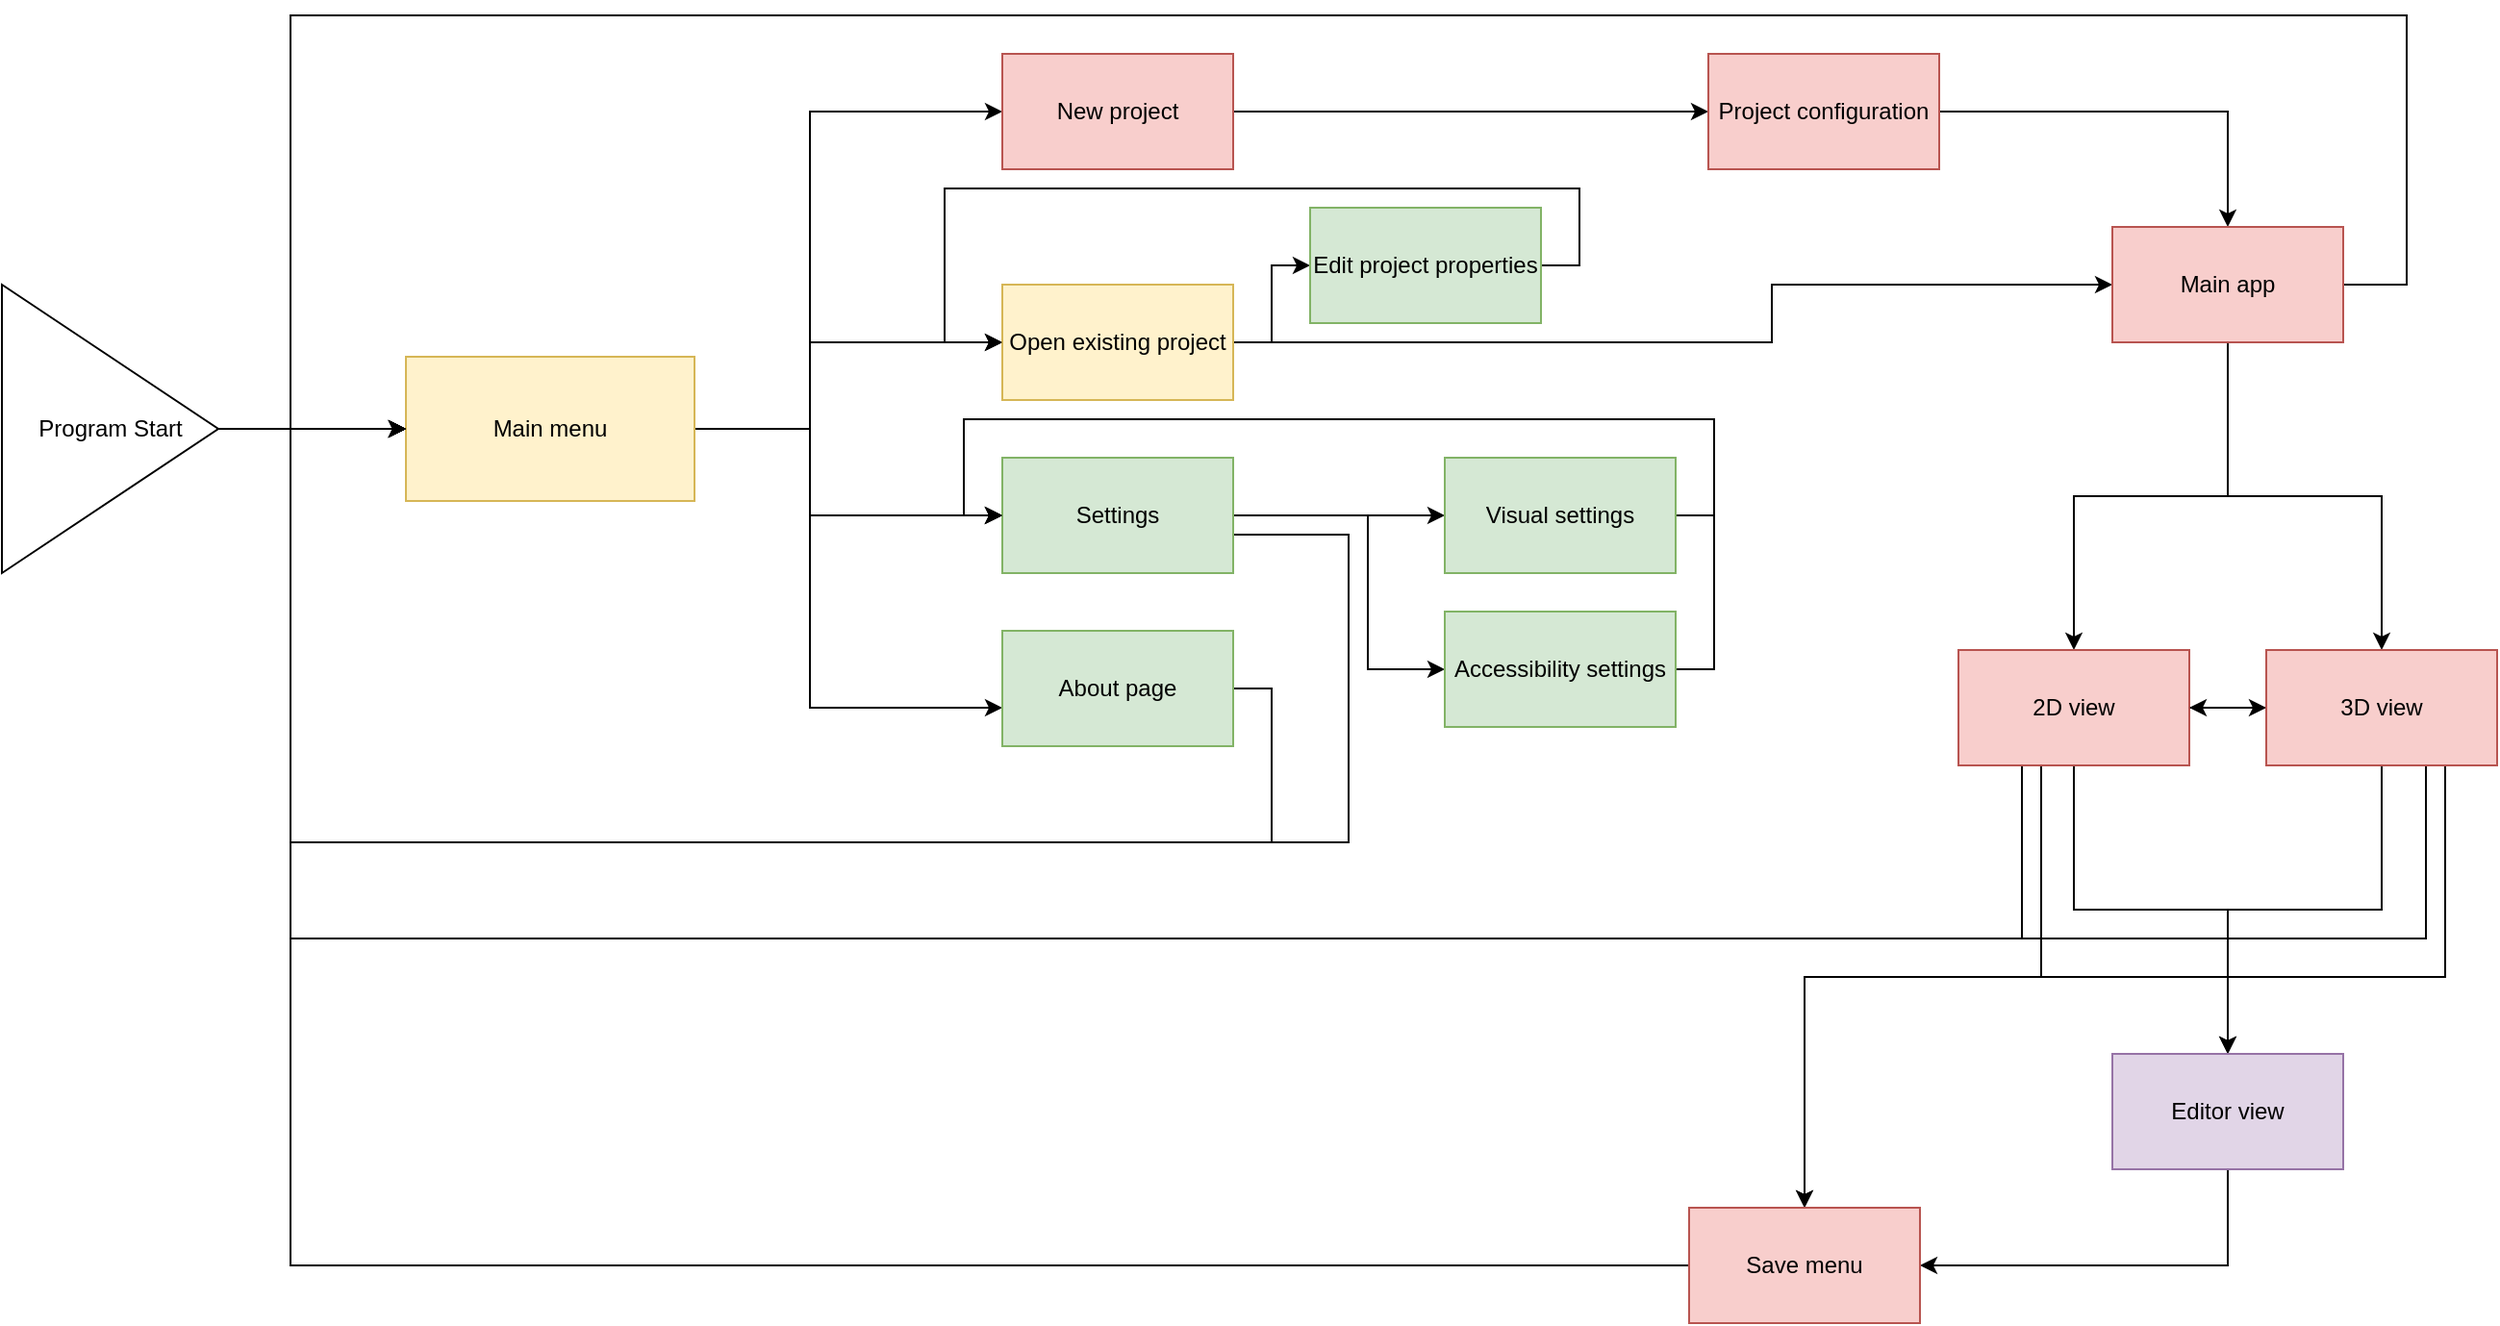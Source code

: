 <mxfile version="16.4.11" type="device" pages="8"><diagram id="y1HjKRMBmJmmDOGpvorN" name="Screen manager"><mxGraphModel dx="1865" dy="689" grid="1" gridSize="10" guides="1" tooltips="1" connect="1" arrows="1" fold="1" page="1" pageScale="1" pageWidth="827" pageHeight="1169" math="1" shadow="0"><root><mxCell id="0"/><mxCell id="1" parent="0"/><mxCell id="hxnYhVy_Qa4p-ToIlLYA-4" value="" style="edgeStyle=orthogonalEdgeStyle;rounded=0;orthogonalLoop=1;jettySize=auto;html=1;" parent="1" source="hxnYhVy_Qa4p-ToIlLYA-1" target="hxnYhVy_Qa4p-ToIlLYA-3" edge="1"><mxGeometry relative="1" as="geometry"/></mxCell><mxCell id="hxnYhVy_Qa4p-ToIlLYA-1" value="Program Start" style="triangle;whiteSpace=wrap;html=1;" parent="1" vertex="1"><mxGeometry x="-50" y="460" width="112.5" height="150" as="geometry"/></mxCell><mxCell id="hxnYhVy_Qa4p-ToIlLYA-6" value="" style="edgeStyle=orthogonalEdgeStyle;rounded=0;orthogonalLoop=1;jettySize=auto;html=1;" parent="1" source="hxnYhVy_Qa4p-ToIlLYA-3" target="hxnYhVy_Qa4p-ToIlLYA-5" edge="1"><mxGeometry relative="1" as="geometry"><Array as="points"><mxPoint x="370" y="535"/><mxPoint x="370" y="370"/></Array></mxGeometry></mxCell><mxCell id="hxnYhVy_Qa4p-ToIlLYA-8" value="" style="edgeStyle=orthogonalEdgeStyle;rounded=0;orthogonalLoop=1;jettySize=auto;html=1;" parent="1" source="hxnYhVy_Qa4p-ToIlLYA-3" target="hxnYhVy_Qa4p-ToIlLYA-7" edge="1"><mxGeometry relative="1" as="geometry"><Array as="points"><mxPoint x="370" y="535"/><mxPoint x="370" y="490"/></Array></mxGeometry></mxCell><mxCell id="hxnYhVy_Qa4p-ToIlLYA-14" value="" style="edgeStyle=orthogonalEdgeStyle;rounded=0;orthogonalLoop=1;jettySize=auto;html=1;" parent="1" source="hxnYhVy_Qa4p-ToIlLYA-3" target="hxnYhVy_Qa4p-ToIlLYA-13" edge="1"><mxGeometry relative="1" as="geometry"><Array as="points"><mxPoint x="370" y="535"/><mxPoint x="370" y="580"/></Array></mxGeometry></mxCell><mxCell id="7dcjgHLejTsCXaZJ43g9-2" value="" style="edgeStyle=orthogonalEdgeStyle;rounded=0;comic=0;sketch=0;orthogonalLoop=1;jettySize=auto;html=1;fontSize=44;strokeColor=default;elbow=vertical;" parent="1" source="hxnYhVy_Qa4p-ToIlLYA-3" target="7dcjgHLejTsCXaZJ43g9-1" edge="1"><mxGeometry relative="1" as="geometry"><Array as="points"><mxPoint x="370" y="535"/><mxPoint x="370" y="680"/></Array></mxGeometry></mxCell><mxCell id="hxnYhVy_Qa4p-ToIlLYA-3" value="Main menu" style="whiteSpace=wrap;html=1;fillColor=#fff2cc;strokeColor=#d6b656;" parent="1" vertex="1"><mxGeometry x="160" y="497.5" width="150" height="75" as="geometry"/></mxCell><mxCell id="hxnYhVy_Qa4p-ToIlLYA-18" value="" style="edgeStyle=orthogonalEdgeStyle;rounded=0;orthogonalLoop=1;jettySize=auto;html=1;" parent="1" source="hxnYhVy_Qa4p-ToIlLYA-5" target="hxnYhVy_Qa4p-ToIlLYA-17" edge="1"><mxGeometry relative="1" as="geometry"/></mxCell><mxCell id="hxnYhVy_Qa4p-ToIlLYA-5" value="New project" style="whiteSpace=wrap;html=1;fillColor=#f8cecc;strokeColor=#b85450;" parent="1" vertex="1"><mxGeometry x="470" y="340" width="120" height="60" as="geometry"/></mxCell><mxCell id="hxnYhVy_Qa4p-ToIlLYA-20" value="" style="edgeStyle=orthogonalEdgeStyle;rounded=0;orthogonalLoop=1;jettySize=auto;html=1;entryX=0;entryY=0.5;entryDx=0;entryDy=0;" parent="1" source="hxnYhVy_Qa4p-ToIlLYA-7" target="hxnYhVy_Qa4p-ToIlLYA-22" edge="1"><mxGeometry relative="1" as="geometry"><mxPoint x="837" y="490" as="targetPoint"/><Array as="points"><mxPoint x="870" y="490"/><mxPoint x="870" y="460"/></Array></mxGeometry></mxCell><mxCell id="tnDXb7XTvBPzrArsAJVs-2" value="" style="edgeStyle=orthogonalEdgeStyle;rounded=0;orthogonalLoop=1;jettySize=auto;html=1;fontSize=35;" parent="1" source="hxnYhVy_Qa4p-ToIlLYA-7" target="tnDXb7XTvBPzrArsAJVs-1" edge="1"><mxGeometry relative="1" as="geometry"/></mxCell><mxCell id="hxnYhVy_Qa4p-ToIlLYA-7" value="Open existing project" style="whiteSpace=wrap;html=1;fillColor=#fff2cc;strokeColor=#d6b656;" parent="1" vertex="1"><mxGeometry x="470" y="460" width="120" height="60" as="geometry"/></mxCell><mxCell id="hxnYhVy_Qa4p-ToIlLYA-15" style="edgeStyle=orthogonalEdgeStyle;rounded=0;orthogonalLoop=1;jettySize=auto;html=1;entryX=0;entryY=0.5;entryDx=0;entryDy=0;" parent="1" source="hxnYhVy_Qa4p-ToIlLYA-13" target="hxnYhVy_Qa4p-ToIlLYA-3" edge="1"><mxGeometry relative="1" as="geometry"><Array as="points"><mxPoint x="650" y="590"/><mxPoint x="650" y="750"/><mxPoint x="100" y="750"/><mxPoint x="100" y="535"/></Array></mxGeometry></mxCell><mxCell id="z9YUZSDEoYrI5wUQnAEl-3" value="" style="edgeStyle=orthogonalEdgeStyle;rounded=0;comic=0;sketch=0;orthogonalLoop=1;jettySize=auto;html=1;fontSize=44;strokeColor=default;elbow=vertical;" parent="1" source="hxnYhVy_Qa4p-ToIlLYA-13" target="z9YUZSDEoYrI5wUQnAEl-2" edge="1"><mxGeometry relative="1" as="geometry"/></mxCell><mxCell id="z9YUZSDEoYrI5wUQnAEl-5" value="" style="edgeStyle=orthogonalEdgeStyle;rounded=0;comic=0;sketch=0;orthogonalLoop=1;jettySize=auto;html=1;fontSize=44;strokeColor=default;elbow=vertical;" parent="1" source="hxnYhVy_Qa4p-ToIlLYA-13" target="z9YUZSDEoYrI5wUQnAEl-4" edge="1"><mxGeometry relative="1" as="geometry"><Array as="points"><mxPoint x="660" y="580"/><mxPoint x="660" y="660"/></Array></mxGeometry></mxCell><mxCell id="hxnYhVy_Qa4p-ToIlLYA-13" value="Settings" style="whiteSpace=wrap;html=1;fillColor=#d5e8d4;strokeColor=#82b366;" parent="1" vertex="1"><mxGeometry x="470" y="550" width="120" height="60" as="geometry"/></mxCell><mxCell id="hxnYhVy_Qa4p-ToIlLYA-23" value="" style="edgeStyle=orthogonalEdgeStyle;rounded=0;orthogonalLoop=1;jettySize=auto;html=1;fontSize=44;" parent="1" source="hxnYhVy_Qa4p-ToIlLYA-17" target="hxnYhVy_Qa4p-ToIlLYA-22" edge="1"><mxGeometry relative="1" as="geometry"/></mxCell><mxCell id="hxnYhVy_Qa4p-ToIlLYA-17" value="Project configuration" style="whiteSpace=wrap;html=1;fillColor=#f8cecc;strokeColor=#b85450;" parent="1" vertex="1"><mxGeometry x="837" y="340" width="120" height="60" as="geometry"/></mxCell><mxCell id="hxnYhVy_Qa4p-ToIlLYA-26" value="" style="edgeStyle=orthogonalEdgeStyle;rounded=0;orthogonalLoop=1;jettySize=auto;html=1;fontSize=44;" parent="1" source="hxnYhVy_Qa4p-ToIlLYA-22" target="hxnYhVy_Qa4p-ToIlLYA-25" edge="1"><mxGeometry relative="1" as="geometry"/></mxCell><mxCell id="hxnYhVy_Qa4p-ToIlLYA-28" value="" style="edgeStyle=orthogonalEdgeStyle;rounded=0;orthogonalLoop=1;jettySize=auto;html=1;fontSize=44;" parent="1" source="hxnYhVy_Qa4p-ToIlLYA-22" target="hxnYhVy_Qa4p-ToIlLYA-27" edge="1"><mxGeometry relative="1" as="geometry"/></mxCell><mxCell id="hxnYhVy_Qa4p-ToIlLYA-29" style="edgeStyle=orthogonalEdgeStyle;rounded=0;orthogonalLoop=1;jettySize=auto;html=1;exitX=1;exitY=0.5;exitDx=0;exitDy=0;entryX=0;entryY=0.5;entryDx=0;entryDy=0;fontSize=44;" parent="1" source="hxnYhVy_Qa4p-ToIlLYA-22" target="hxnYhVy_Qa4p-ToIlLYA-3" edge="1"><mxGeometry relative="1" as="geometry"><Array as="points"><mxPoint x="1200" y="460"/><mxPoint x="1200" y="320"/><mxPoint x="100" y="320"/><mxPoint x="100" y="535"/></Array></mxGeometry></mxCell><mxCell id="hxnYhVy_Qa4p-ToIlLYA-22" value="Main app" style="whiteSpace=wrap;html=1;fillColor=#f8cecc;strokeColor=#b85450;" parent="1" vertex="1"><mxGeometry x="1047" y="430" width="120" height="60" as="geometry"/></mxCell><mxCell id="hxnYhVy_Qa4p-ToIlLYA-31" style="edgeStyle=orthogonalEdgeStyle;rounded=0;orthogonalLoop=1;jettySize=auto;html=1;exitX=1;exitY=0.5;exitDx=0;exitDy=0;entryX=0;entryY=0.5;entryDx=0;entryDy=0;fontSize=44;" parent="1" source="hxnYhVy_Qa4p-ToIlLYA-25" target="hxnYhVy_Qa4p-ToIlLYA-27" edge="1"><mxGeometry relative="1" as="geometry"/></mxCell><mxCell id="hxnYhVy_Qa4p-ToIlLYA-34" style="edgeStyle=orthogonalEdgeStyle;rounded=0;orthogonalLoop=1;jettySize=auto;html=1;exitX=0.5;exitY=1;exitDx=0;exitDy=0;entryX=0.5;entryY=0;entryDx=0;entryDy=0;fontSize=44;" parent="1" source="hxnYhVy_Qa4p-ToIlLYA-25" target="hxnYhVy_Qa4p-ToIlLYA-32" edge="1"><mxGeometry relative="1" as="geometry"/></mxCell><mxCell id="hxnYhVy_Qa4p-ToIlLYA-35" style="edgeStyle=orthogonalEdgeStyle;rounded=0;orthogonalLoop=1;jettySize=auto;html=1;exitX=0.5;exitY=1;exitDx=0;exitDy=0;entryX=0;entryY=0.5;entryDx=0;entryDy=0;fontSize=44;" parent="1" source="hxnYhVy_Qa4p-ToIlLYA-25" target="hxnYhVy_Qa4p-ToIlLYA-3" edge="1"><mxGeometry relative="1" as="geometry"><Array as="points"><mxPoint x="1000" y="710"/><mxPoint x="1000" y="800"/><mxPoint x="100" y="800"/><mxPoint x="100" y="535"/></Array></mxGeometry></mxCell><mxCell id="hxnYhVy_Qa4p-ToIlLYA-39" style="edgeStyle=orthogonalEdgeStyle;rounded=0;orthogonalLoop=1;jettySize=auto;html=1;exitX=0.5;exitY=1;exitDx=0;exitDy=0;fontSize=44;" parent="1" source="hxnYhVy_Qa4p-ToIlLYA-25" edge="1"><mxGeometry relative="1" as="geometry"><mxPoint x="887" y="940" as="targetPoint"/><Array as="points"><mxPoint x="1010" y="710"/><mxPoint x="1010" y="820"/><mxPoint x="887" y="820"/></Array></mxGeometry></mxCell><mxCell id="hxnYhVy_Qa4p-ToIlLYA-25" value="2D view" style="whiteSpace=wrap;html=1;fillColor=#f8cecc;strokeColor=#b85450;" parent="1" vertex="1"><mxGeometry x="967" y="650" width="120" height="60" as="geometry"/></mxCell><mxCell id="hxnYhVy_Qa4p-ToIlLYA-30" style="edgeStyle=orthogonalEdgeStyle;rounded=0;orthogonalLoop=1;jettySize=auto;html=1;entryX=1;entryY=0.5;entryDx=0;entryDy=0;fontSize=44;" parent="1" source="hxnYhVy_Qa4p-ToIlLYA-27" target="hxnYhVy_Qa4p-ToIlLYA-25" edge="1"><mxGeometry relative="1" as="geometry"/></mxCell><mxCell id="hxnYhVy_Qa4p-ToIlLYA-33" value="" style="edgeStyle=orthogonalEdgeStyle;orthogonalLoop=1;jettySize=auto;html=1;fontSize=44;elbow=vertical;sketch=0;strokeColor=default;rounded=0;noJump=0;ignoreEdge=0;orthogonal=0;comic=0;" parent="1" source="hxnYhVy_Qa4p-ToIlLYA-27" target="hxnYhVy_Qa4p-ToIlLYA-32" edge="1"><mxGeometry relative="1" as="geometry"/></mxCell><mxCell id="hxnYhVy_Qa4p-ToIlLYA-36" style="edgeStyle=orthogonalEdgeStyle;rounded=0;orthogonalLoop=1;jettySize=auto;html=1;exitX=0.5;exitY=1;exitDx=0;exitDy=0;entryX=0;entryY=0.5;entryDx=0;entryDy=0;fontSize=44;" parent="1" source="hxnYhVy_Qa4p-ToIlLYA-27" target="hxnYhVy_Qa4p-ToIlLYA-3" edge="1"><mxGeometry relative="1" as="geometry"><Array as="points"><mxPoint x="1210" y="710"/><mxPoint x="1210" y="800"/><mxPoint x="100" y="800"/><mxPoint x="100" y="535"/></Array></mxGeometry></mxCell><mxCell id="hxnYhVy_Qa4p-ToIlLYA-38" value="" style="edgeStyle=orthogonalEdgeStyle;rounded=0;orthogonalLoop=1;jettySize=auto;html=1;fontSize=44;" parent="1" source="hxnYhVy_Qa4p-ToIlLYA-27" target="hxnYhVy_Qa4p-ToIlLYA-37" edge="1"><mxGeometry relative="1" as="geometry"><Array as="points"><mxPoint x="1220" y="820"/><mxPoint x="887" y="820"/></Array></mxGeometry></mxCell><mxCell id="hxnYhVy_Qa4p-ToIlLYA-27" value="3D view" style="whiteSpace=wrap;html=1;fillColor=#f8cecc;strokeColor=#b85450;" parent="1" vertex="1"><mxGeometry x="1127" y="650" width="120" height="60" as="geometry"/></mxCell><mxCell id="hxnYhVy_Qa4p-ToIlLYA-40" style="edgeStyle=orthogonalEdgeStyle;rounded=0;comic=0;sketch=0;orthogonalLoop=1;jettySize=auto;html=1;exitX=0.5;exitY=1;exitDx=0;exitDy=0;entryX=1;entryY=0.5;entryDx=0;entryDy=0;fontSize=44;strokeColor=default;elbow=vertical;" parent="1" source="hxnYhVy_Qa4p-ToIlLYA-32" target="hxnYhVy_Qa4p-ToIlLYA-37" edge="1"><mxGeometry relative="1" as="geometry"/></mxCell><mxCell id="hxnYhVy_Qa4p-ToIlLYA-32" value="Editor view" style="whiteSpace=wrap;html=1;fillColor=#e1d5e7;strokeColor=#9673a6;" parent="1" vertex="1"><mxGeometry x="1047" y="860" width="120" height="60" as="geometry"/></mxCell><mxCell id="hxnYhVy_Qa4p-ToIlLYA-41" style="edgeStyle=orthogonalEdgeStyle;rounded=0;comic=0;sketch=0;orthogonalLoop=1;jettySize=auto;html=1;exitX=0;exitY=0.5;exitDx=0;exitDy=0;entryX=0;entryY=0.5;entryDx=0;entryDy=0;fontSize=44;strokeColor=default;elbow=vertical;" parent="1" source="hxnYhVy_Qa4p-ToIlLYA-37" target="hxnYhVy_Qa4p-ToIlLYA-3" edge="1"><mxGeometry relative="1" as="geometry"><Array as="points"><mxPoint x="100" y="970"/><mxPoint x="100" y="535"/></Array></mxGeometry></mxCell><mxCell id="hxnYhVy_Qa4p-ToIlLYA-37" value="Save menu" style="whiteSpace=wrap;html=1;fillColor=#f8cecc;strokeColor=#b85450;" parent="1" vertex="1"><mxGeometry x="827" y="940" width="120" height="60" as="geometry"/></mxCell><mxCell id="7dcjgHLejTsCXaZJ43g9-4" style="edgeStyle=orthogonalEdgeStyle;rounded=0;comic=0;sketch=0;orthogonalLoop=1;jettySize=auto;html=1;fontSize=44;strokeColor=default;elbow=vertical;entryX=0;entryY=0.5;entryDx=0;entryDy=0;" parent="1" source="7dcjgHLejTsCXaZJ43g9-1" target="hxnYhVy_Qa4p-ToIlLYA-3" edge="1"><mxGeometry relative="1" as="geometry"><mxPoint x="110" y="630" as="targetPoint"/><Array as="points"><mxPoint x="610" y="670"/><mxPoint x="610" y="750"/><mxPoint x="100" y="750"/><mxPoint x="100" y="535"/></Array></mxGeometry></mxCell><mxCell id="7dcjgHLejTsCXaZJ43g9-1" value="About page" style="whiteSpace=wrap;html=1;fillColor=#d5e8d4;strokeColor=#82b366;" parent="1" vertex="1"><mxGeometry x="470" y="640" width="120" height="60" as="geometry"/></mxCell><mxCell id="z9YUZSDEoYrI5wUQnAEl-6" style="edgeStyle=orthogonalEdgeStyle;rounded=0;comic=0;sketch=0;orthogonalLoop=1;jettySize=auto;html=1;exitX=1;exitY=0.5;exitDx=0;exitDy=0;entryX=0;entryY=0.5;entryDx=0;entryDy=0;fontSize=44;strokeColor=default;elbow=vertical;" parent="1" source="z9YUZSDEoYrI5wUQnAEl-2" target="hxnYhVy_Qa4p-ToIlLYA-13" edge="1"><mxGeometry relative="1" as="geometry"><Array as="points"><mxPoint x="840" y="580"/><mxPoint x="840" y="530"/><mxPoint x="450" y="530"/><mxPoint x="450" y="580"/></Array></mxGeometry></mxCell><mxCell id="z9YUZSDEoYrI5wUQnAEl-2" value="Visual settings" style="whiteSpace=wrap;html=1;fillColor=#d5e8d4;strokeColor=#82b366;" parent="1" vertex="1"><mxGeometry x="700" y="550" width="120" height="60" as="geometry"/></mxCell><mxCell id="z9YUZSDEoYrI5wUQnAEl-7" style="edgeStyle=orthogonalEdgeStyle;rounded=0;comic=0;sketch=0;orthogonalLoop=1;jettySize=auto;html=1;exitX=1;exitY=0.5;exitDx=0;exitDy=0;fontSize=44;strokeColor=default;elbow=vertical;" parent="1" source="z9YUZSDEoYrI5wUQnAEl-4" edge="1"><mxGeometry relative="1" as="geometry"><mxPoint x="470" y="580" as="targetPoint"/><Array as="points"><mxPoint x="840" y="660"/><mxPoint x="840" y="530"/><mxPoint x="450" y="530"/><mxPoint x="450" y="580"/></Array></mxGeometry></mxCell><mxCell id="z9YUZSDEoYrI5wUQnAEl-4" value="Accessibility settings" style="whiteSpace=wrap;html=1;fillColor=#d5e8d4;strokeColor=#82b366;" parent="1" vertex="1"><mxGeometry x="700" y="630" width="120" height="60" as="geometry"/></mxCell><mxCell id="tnDXb7XTvBPzrArsAJVs-3" style="edgeStyle=orthogonalEdgeStyle;rounded=0;orthogonalLoop=1;jettySize=auto;html=1;entryX=0;entryY=0.5;entryDx=0;entryDy=0;fontSize=35;" parent="1" source="tnDXb7XTvBPzrArsAJVs-1" target="hxnYhVy_Qa4p-ToIlLYA-7" edge="1"><mxGeometry relative="1" as="geometry"><Array as="points"><mxPoint x="770" y="450"/><mxPoint x="770" y="410"/><mxPoint x="440" y="410"/><mxPoint x="440" y="490"/></Array></mxGeometry></mxCell><mxCell id="tnDXb7XTvBPzrArsAJVs-1" value="Edit project properties" style="whiteSpace=wrap;html=1;fillColor=#d5e8d4;strokeColor=#82b366;" parent="1" vertex="1"><mxGeometry x="630" y="420" width="120" height="60" as="geometry"/></mxCell></root></mxGraphModel></diagram><diagram id="YHxb8Wq1LGtLLouCogWO" name="Main Menu"><mxGraphModel dx="1038" dy="689" grid="1" gridSize="10" guides="1" tooltips="1" connect="1" arrows="1" fold="1" page="1" pageScale="1" pageWidth="827" pageHeight="1169" math="0" shadow="0"><root><mxCell id="ByZqfT-NYa6IWPlVlSL2-0"/><mxCell id="ByZqfT-NYa6IWPlVlSL2-1" parent="ByZqfT-NYa6IWPlVlSL2-0"/><mxCell id="ByZqfT-NYa6IWPlVlSL2-4" value="" style="swimlane;startSize=0;fontSize=44;" parent="ByZqfT-NYa6IWPlVlSL2-1" vertex="1"><mxGeometry width="1080" height="720" as="geometry"><mxRectangle width="50" height="40" as="alternateBounds"/></mxGeometry></mxCell><mxCell id="ByZqfT-NYa6IWPlVlSL2-6" value="New Project" style="rounded=1;whiteSpace=wrap;html=1;fontSize=44;" parent="ByZqfT-NYa6IWPlVlSL2-4" vertex="1"><mxGeometry x="415" y="200" width="250" height="120" as="geometry"/></mxCell><mxCell id="ByZqfT-NYa6IWPlVlSL2-7" value="Open Project" style="rounded=1;whiteSpace=wrap;html=1;fontSize=44;" parent="ByZqfT-NYa6IWPlVlSL2-4" vertex="1"><mxGeometry x="415" y="360" width="250" height="120" as="geometry"/></mxCell><mxCell id="ByZqfT-NYa6IWPlVlSL2-8" value="Settings" style="rounded=1;whiteSpace=wrap;html=1;fontSize=44;" parent="ByZqfT-NYa6IWPlVlSL2-4" vertex="1"><mxGeometry x="415" y="524.5" width="250" height="120" as="geometry"/></mxCell><mxCell id="ByZqfT-NYa6IWPlVlSL2-9" value="Quit" style="rounded=1;whiteSpace=wrap;html=1;fontSize=44;" parent="ByZqfT-NYa6IWPlVlSL2-4" vertex="1"><mxGeometry x="940" y="644.5" width="120" height="60" as="geometry"/></mxCell><mxCell id="ByZqfT-NYa6IWPlVlSL2-10" value="Logo" style="rounded=0;whiteSpace=wrap;html=1;fontSize=44;" parent="ByZqfT-NYa6IWPlVlSL2-4" vertex="1"><mxGeometry x="415" y="10" width="250" height="170" as="geometry"/></mxCell><mxCell id="ByZqfT-NYa6IWPlVlSL2-11" value="About" style="rounded=1;whiteSpace=wrap;html=1;fontSize=44;" parent="ByZqfT-NYa6IWPlVlSL2-4" vertex="1"><mxGeometry x="940" y="10" width="120" height="60" as="geometry"/></mxCell></root></mxGraphModel></diagram><diagram id="GUuLk0sWWdbYy9drwkF8" name="Settings"><mxGraphModel dx="1038" dy="689" grid="1" gridSize="10" guides="1" tooltips="1" connect="1" arrows="1" fold="1" page="1" pageScale="1" pageWidth="827" pageHeight="1169" math="0" shadow="0"><root><mxCell id="FUbFAXUJCERLR2pTmydD-0"/><mxCell id="FUbFAXUJCERLR2pTmydD-1" parent="FUbFAXUJCERLR2pTmydD-0"/><mxCell id="C2yXPKMaesrYYUX-etZh-0" value="" style="swimlane;startSize=0;fontSize=44;" parent="FUbFAXUJCERLR2pTmydD-1" vertex="1"><mxGeometry width="1080" height="720" as="geometry"><mxRectangle width="50" height="40" as="alternateBounds"/></mxGeometry></mxCell><mxCell id="C2yXPKMaesrYYUX-etZh-1" value="Visual Settings" style="rounded=1;whiteSpace=wrap;html=1;fontSize=44;" parent="C2yXPKMaesrYYUX-etZh-0" vertex="1"><mxGeometry x="362.92" y="130" width="354.17" height="170" as="geometry"/></mxCell><mxCell id="C2yXPKMaesrYYUX-etZh-2" value="Accessibility Settings" style="rounded=1;whiteSpace=wrap;html=1;fontSize=44;" parent="C2yXPKMaesrYYUX-etZh-0" vertex="1"><mxGeometry x="360.92" y="390" width="354.16" height="170" as="geometry"/></mxCell><mxCell id="C2yXPKMaesrYYUX-etZh-4" value="Back" style="rounded=1;whiteSpace=wrap;html=1;fontSize=44;" parent="C2yXPKMaesrYYUX-etZh-0" vertex="1"><mxGeometry x="30" y="30" width="120" height="60" as="geometry"/></mxCell></root></mxGraphModel></diagram><diagram id="8zkNwHPFPgKMUsjCsVjn" name="Visual Settings"><mxGraphModel dx="1038" dy="689" grid="1" gridSize="10" guides="1" tooltips="1" connect="1" arrows="1" fold="1" page="1" pageScale="1" pageWidth="827" pageHeight="1169" math="0" shadow="0"><root><mxCell id="8rDiQw8MHeIOmOzPmqa8-0"/><mxCell id="8rDiQw8MHeIOmOzPmqa8-1" parent="8rDiQw8MHeIOmOzPmqa8-0"/><mxCell id="KJS3l0QDS6gvze_eFKP1-0" value="" style="swimlane;startSize=0;fontSize=44;" parent="8rDiQw8MHeIOmOzPmqa8-1" vertex="1"><mxGeometry width="1080" height="740" as="geometry"><mxRectangle width="50" height="40" as="alternateBounds"/></mxGeometry></mxCell><mxCell id="KJS3l0QDS6gvze_eFKP1-3" value="Back" style="rounded=1;whiteSpace=wrap;html=1;fontSize=44;" parent="KJS3l0QDS6gvze_eFKP1-0" vertex="1"><mxGeometry x="30" y="30" width="120" height="60" as="geometry"/></mxCell><mxCell id="KJS3l0QDS6gvze_eFKP1-5" value="" style="verticalLabelPosition=bottom;shadow=0;dashed=0;align=center;html=1;verticalAlign=top;strokeWidth=1;shape=mxgraph.mockup.navigation.scrollBar;barPos=20;fillColor2=#000000;strokeColor2=none;direction=north;fontSize=44;" parent="KJS3l0QDS6gvze_eFKP1-0" vertex="1"><mxGeometry x="1020" y="30" width="20" height="670" as="geometry"/></mxCell><mxCell id="KJS3l0QDS6gvze_eFKP1-7" value="Option" style="shape=trapezoid;perimeter=trapezoidPerimeter;whiteSpace=wrap;html=1;fixedSize=1;fontSize=44;" parent="KJS3l0QDS6gvze_eFKP1-0" vertex="1"><mxGeometry x="670" y="200" width="230" height="60" as="geometry"/></mxCell><mxCell id="KJS3l0QDS6gvze_eFKP1-8" value="Label" style="shape=ext;double=1;rounded=0;whiteSpace=wrap;html=1;fontSize=44;" parent="KJS3l0QDS6gvze_eFKP1-0" vertex="1"><mxGeometry x="50" y="200" width="240" height="60" as="geometry"/></mxCell><mxCell id="KJS3l0QDS6gvze_eFKP1-9" value="Option" style="shape=trapezoid;perimeter=trapezoidPerimeter;whiteSpace=wrap;html=1;fixedSize=1;fontSize=44;" parent="KJS3l0QDS6gvze_eFKP1-0" vertex="1"><mxGeometry x="670" y="280" width="230" height="60" as="geometry"/></mxCell><mxCell id="KJS3l0QDS6gvze_eFKP1-10" value="Label" style="shape=ext;double=1;rounded=0;whiteSpace=wrap;html=1;fontSize=44;" parent="KJS3l0QDS6gvze_eFKP1-0" vertex="1"><mxGeometry x="50" y="280" width="240" height="60" as="geometry"/></mxCell><mxCell id="KJS3l0QDS6gvze_eFKP1-11" value="Option" style="shape=trapezoid;perimeter=trapezoidPerimeter;whiteSpace=wrap;html=1;fixedSize=1;fontSize=44;" parent="KJS3l0QDS6gvze_eFKP1-0" vertex="1"><mxGeometry x="670" y="360" width="230" height="60" as="geometry"/></mxCell><mxCell id="KJS3l0QDS6gvze_eFKP1-12" value="Label" style="shape=ext;double=1;rounded=0;whiteSpace=wrap;html=1;fontSize=44;" parent="KJS3l0QDS6gvze_eFKP1-0" vertex="1"><mxGeometry x="50" y="360" width="240" height="60" as="geometry"/></mxCell><mxCell id="KJS3l0QDS6gvze_eFKP1-13" value="Option" style="shape=trapezoid;perimeter=trapezoidPerimeter;whiteSpace=wrap;html=1;fixedSize=1;fontSize=44;" parent="KJS3l0QDS6gvze_eFKP1-0" vertex="1"><mxGeometry x="670" y="440" width="230" height="60" as="geometry"/></mxCell><mxCell id="KJS3l0QDS6gvze_eFKP1-14" value="Label" style="shape=ext;double=1;rounded=0;whiteSpace=wrap;html=1;fontSize=44;" parent="KJS3l0QDS6gvze_eFKP1-0" vertex="1"><mxGeometry x="50" y="440" width="240" height="60" as="geometry"/></mxCell><mxCell id="KJS3l0QDS6gvze_eFKP1-15" value="Option" style="shape=trapezoid;perimeter=trapezoidPerimeter;whiteSpace=wrap;html=1;fixedSize=1;fontSize=44;" parent="KJS3l0QDS6gvze_eFKP1-0" vertex="1"><mxGeometry x="670" y="520" width="230" height="60" as="geometry"/></mxCell><mxCell id="KJS3l0QDS6gvze_eFKP1-16" value="Label" style="shape=ext;double=1;rounded=0;whiteSpace=wrap;html=1;fontSize=44;" parent="KJS3l0QDS6gvze_eFKP1-0" vertex="1"><mxGeometry x="50" y="520" width="240" height="60" as="geometry"/></mxCell><mxCell id="KJS3l0QDS6gvze_eFKP1-19" value="Option" style="shape=trapezoid;perimeter=trapezoidPerimeter;whiteSpace=wrap;html=1;fixedSize=1;fontSize=44;" parent="KJS3l0QDS6gvze_eFKP1-0" vertex="1"><mxGeometry x="670" y="680" width="230" height="60" as="geometry"/></mxCell><mxCell id="KJS3l0QDS6gvze_eFKP1-20" value="Label" style="shape=ext;double=1;rounded=0;whiteSpace=wrap;html=1;fontSize=44;" parent="KJS3l0QDS6gvze_eFKP1-0" vertex="1"><mxGeometry x="50" y="680" width="240" height="60" as="geometry"/></mxCell><mxCell id="t98L6jEALq2shIUJw4-6-0" value="&lt;font style=&quot;font-size: 61px&quot;&gt;2D&lt;/font&gt;" style="text;strokeColor=none;fillColor=none;html=1;fontSize=24;fontStyle=1;verticalAlign=middle;align=center;" parent="KJS3l0QDS6gvze_eFKP1-0" vertex="1"><mxGeometry x="370" y="80" width="226" height="120" as="geometry"/></mxCell><mxCell id="t98L6jEALq2shIUJw4-6-1" value="" style="line;strokeWidth=2;html=1;fontSize=61;" parent="KJS3l0QDS6gvze_eFKP1-0" vertex="1"><mxGeometry x="50" y="180" width="858" height="10" as="geometry"/></mxCell><mxCell id="t98L6jEALq2shIUJw4-6-2" value="&lt;font style=&quot;font-size: 61px&quot;&gt;3D&lt;/font&gt;" style="text;strokeColor=none;fillColor=none;html=1;fontSize=24;fontStyle=1;verticalAlign=middle;align=center;" parent="KJS3l0QDS6gvze_eFKP1-0" vertex="1"><mxGeometry x="374" y="550" width="226" height="120" as="geometry"/></mxCell><mxCell id="t98L6jEALq2shIUJw4-6-3" value="" style="line;strokeWidth=2;html=1;fontSize=61;" parent="KJS3l0QDS6gvze_eFKP1-0" vertex="1"><mxGeometry x="54" y="650" width="858" height="10" as="geometry"/></mxCell><mxCell id="AuRYKDrz5uhNW-oPUKRn-0" value="" style="swimlane;startSize=0;fontSize=61;" parent="8rDiQw8MHeIOmOzPmqa8-1" vertex="1"><mxGeometry x="30" y="110" width="950" height="630" as="geometry"><mxRectangle x="30" y="110" width="50" height="40" as="alternateBounds"/></mxGeometry></mxCell></root></mxGraphModel></diagram><diagram id="GorCS-yD7EzuiOoIuhkR" name="Accessibility Settings"><mxGraphModel dx="1038" dy="689" grid="1" gridSize="10" guides="1" tooltips="1" connect="1" arrows="1" fold="1" page="1" pageScale="1" pageWidth="827" pageHeight="1169" math="0" shadow="0"><root><mxCell id="xlXR1Ywes91utxUVo3vW-0"/><mxCell id="xlXR1Ywes91utxUVo3vW-1" parent="xlXR1Ywes91utxUVo3vW-0"/><mxCell id="xlXR1Ywes91utxUVo3vW-2" value="" style="swimlane;startSize=0;fontSize=44;" parent="xlXR1Ywes91utxUVo3vW-1" vertex="1"><mxGeometry width="1080" height="740" as="geometry"><mxRectangle width="50" height="40" as="alternateBounds"/></mxGeometry></mxCell><mxCell id="xlXR1Ywes91utxUVo3vW-3" value="Back" style="rounded=1;whiteSpace=wrap;html=1;fontSize=44;" parent="xlXR1Ywes91utxUVo3vW-2" vertex="1"><mxGeometry x="30" y="30" width="120" height="60" as="geometry"/></mxCell><mxCell id="xlXR1Ywes91utxUVo3vW-5" value="" style="verticalLabelPosition=bottom;shadow=0;dashed=0;align=center;html=1;verticalAlign=top;strokeWidth=1;shape=mxgraph.mockup.navigation.scrollBar;barPos=20;fillColor2=#000000;strokeColor2=none;direction=north;fontSize=44;" parent="xlXR1Ywes91utxUVo3vW-2" vertex="1"><mxGeometry x="1020" y="30" width="20" height="670" as="geometry"/></mxCell><mxCell id="x8_sI_Zy1aUJhyLWTf7p-0" value="" style="swimlane;startSize=0;fontSize=61;" parent="xlXR1Ywes91utxUVo3vW-2" vertex="1"><mxGeometry x="30" y="110" width="950" height="630" as="geometry"><mxRectangle x="30" y="110" width="50" height="40" as="alternateBounds"/></mxGeometry></mxCell><mxCell id="xlXR1Ywes91utxUVo3vW-4" value="Option" style="shape=trapezoid;perimeter=trapezoidPerimeter;whiteSpace=wrap;html=1;fixedSize=1;fontSize=44;" parent="xlXR1Ywes91utxUVo3vW-2" vertex="1"><mxGeometry x="670" y="120" width="230" height="60" as="geometry"/></mxCell><mxCell id="xlXR1Ywes91utxUVo3vW-6" value="Label" style="shape=ext;double=1;rounded=0;whiteSpace=wrap;html=1;fontSize=44;" parent="xlXR1Ywes91utxUVo3vW-2" vertex="1"><mxGeometry x="50" y="120" width="240" height="60" as="geometry"/></mxCell><mxCell id="xlXR1Ywes91utxUVo3vW-7" value="Option" style="shape=trapezoid;perimeter=trapezoidPerimeter;whiteSpace=wrap;html=1;fixedSize=1;fontSize=44;" parent="xlXR1Ywes91utxUVo3vW-2" vertex="1"><mxGeometry x="670" y="200" width="230" height="60" as="geometry"/></mxCell><mxCell id="xlXR1Ywes91utxUVo3vW-8" value="Label" style="shape=ext;double=1;rounded=0;whiteSpace=wrap;html=1;fontSize=44;" parent="xlXR1Ywes91utxUVo3vW-2" vertex="1"><mxGeometry x="50" y="200" width="240" height="60" as="geometry"/></mxCell><mxCell id="xlXR1Ywes91utxUVo3vW-9" value="Option" style="shape=trapezoid;perimeter=trapezoidPerimeter;whiteSpace=wrap;html=1;fixedSize=1;fontSize=44;" parent="xlXR1Ywes91utxUVo3vW-2" vertex="1"><mxGeometry x="670" y="280" width="230" height="60" as="geometry"/></mxCell><mxCell id="xlXR1Ywes91utxUVo3vW-10" value="Label" style="shape=ext;double=1;rounded=0;whiteSpace=wrap;html=1;fontSize=44;" parent="xlXR1Ywes91utxUVo3vW-2" vertex="1"><mxGeometry x="50" y="280" width="240" height="60" as="geometry"/></mxCell><mxCell id="xlXR1Ywes91utxUVo3vW-11" value="Option" style="shape=trapezoid;perimeter=trapezoidPerimeter;whiteSpace=wrap;html=1;fixedSize=1;fontSize=44;" parent="xlXR1Ywes91utxUVo3vW-2" vertex="1"><mxGeometry x="670" y="360" width="230" height="60" as="geometry"/></mxCell><mxCell id="xlXR1Ywes91utxUVo3vW-12" value="Label" style="shape=ext;double=1;rounded=0;whiteSpace=wrap;html=1;fontSize=44;" parent="xlXR1Ywes91utxUVo3vW-2" vertex="1"><mxGeometry x="50" y="360" width="240" height="60" as="geometry"/></mxCell><mxCell id="xlXR1Ywes91utxUVo3vW-13" value="Option" style="shape=trapezoid;perimeter=trapezoidPerimeter;whiteSpace=wrap;html=1;fixedSize=1;fontSize=44;" parent="xlXR1Ywes91utxUVo3vW-2" vertex="1"><mxGeometry x="670" y="440" width="230" height="60" as="geometry"/></mxCell><mxCell id="xlXR1Ywes91utxUVo3vW-14" value="Label" style="shape=ext;double=1;rounded=0;whiteSpace=wrap;html=1;fontSize=44;" parent="xlXR1Ywes91utxUVo3vW-2" vertex="1"><mxGeometry x="50" y="440" width="240" height="60" as="geometry"/></mxCell><mxCell id="xlXR1Ywes91utxUVo3vW-15" value="Option" style="shape=trapezoid;perimeter=trapezoidPerimeter;whiteSpace=wrap;html=1;fixedSize=1;fontSize=44;" parent="xlXR1Ywes91utxUVo3vW-2" vertex="1"><mxGeometry x="670" y="520" width="230" height="60" as="geometry"/></mxCell><mxCell id="xlXR1Ywes91utxUVo3vW-16" value="Label" style="shape=ext;double=1;rounded=0;whiteSpace=wrap;html=1;fontSize=44;" parent="xlXR1Ywes91utxUVo3vW-2" vertex="1"><mxGeometry x="50" y="520" width="240" height="60" as="geometry"/></mxCell><mxCell id="xlXR1Ywes91utxUVo3vW-17" value="Option" style="shape=trapezoid;perimeter=trapezoidPerimeter;whiteSpace=wrap;html=1;fixedSize=1;fontSize=44;" parent="xlXR1Ywes91utxUVo3vW-2" vertex="1"><mxGeometry x="670" y="600" width="230" height="60" as="geometry"/></mxCell><mxCell id="xlXR1Ywes91utxUVo3vW-18" value="Label" style="shape=ext;double=1;rounded=0;whiteSpace=wrap;html=1;fontSize=44;" parent="xlXR1Ywes91utxUVo3vW-2" vertex="1"><mxGeometry x="50" y="600" width="240" height="60" as="geometry"/></mxCell><mxCell id="xlXR1Ywes91utxUVo3vW-19" value="Option" style="shape=trapezoid;perimeter=trapezoidPerimeter;whiteSpace=wrap;html=1;fixedSize=1;fontSize=44;" parent="xlXR1Ywes91utxUVo3vW-2" vertex="1"><mxGeometry x="670" y="680" width="230" height="60" as="geometry"/></mxCell><mxCell id="xlXR1Ywes91utxUVo3vW-20" value="Label" style="shape=ext;double=1;rounded=0;whiteSpace=wrap;html=1;fontSize=44;" parent="xlXR1Ywes91utxUVo3vW-2" vertex="1"><mxGeometry x="50" y="680" width="240" height="60" as="geometry"/></mxCell></root></mxGraphModel></diagram><diagram id="3Qs4qT1ZG_JYWCdZ9M6T" name="About"><mxGraphModel dx="1038" dy="689" grid="1" gridSize="10" guides="1" tooltips="1" connect="1" arrows="1" fold="1" page="1" pageScale="1" pageWidth="827" pageHeight="1169" math="0" shadow="0"><root><mxCell id="DxoWOO_-bhIfjy5GCNLm-0"/><mxCell id="DxoWOO_-bhIfjy5GCNLm-1" parent="DxoWOO_-bhIfjy5GCNLm-0"/><mxCell id="DxoWOO_-bhIfjy5GCNLm-2" value="" style="swimlane;startSize=0;fontSize=44;" parent="DxoWOO_-bhIfjy5GCNLm-1" vertex="1"><mxGeometry width="1080" height="720" as="geometry"><mxRectangle width="50" height="40" as="alternateBounds"/></mxGeometry></mxCell><mxCell id="DxoWOO_-bhIfjy5GCNLm-5" value="Back" style="rounded=1;whiteSpace=wrap;html=1;fontSize=44;" parent="DxoWOO_-bhIfjy5GCNLm-2" vertex="1"><mxGeometry x="30" y="30" width="120" height="60" as="geometry"/></mxCell><mxCell id="DxoWOO_-bhIfjy5GCNLm-6" value="About and credits text" style="rounded=0;whiteSpace=wrap;html=1;fontSize=61;" parent="DxoWOO_-bhIfjy5GCNLm-2" vertex="1"><mxGeometry x="150" y="120" width="810" height="570" as="geometry"/></mxCell></root></mxGraphModel></diagram><diagram id="Jrj1oc9xuv5RLvzIfutG" name="Open existing project"><mxGraphModel dx="1730" dy="1148" grid="1" gridSize="10" guides="1" tooltips="1" connect="1" arrows="1" fold="1" page="1" pageScale="1" pageWidth="827" pageHeight="1169" math="0" shadow="0"><root><mxCell id="4G4gcfNNePqY2xTqdkYn-0"/><mxCell id="4G4gcfNNePqY2xTqdkYn-1" parent="4G4gcfNNePqY2xTqdkYn-0"/><mxCell id="w5Eqwfx-o9U8o69mYhrf-0" value="" style="swimlane;startSize=0;fontSize=44;" vertex="1" parent="4G4gcfNNePqY2xTqdkYn-1"><mxGeometry width="1080" height="740" as="geometry"><mxRectangle width="50" height="40" as="alternateBounds"/></mxGeometry></mxCell><mxCell id="w5Eqwfx-o9U8o69mYhrf-1" value="Back" style="rounded=1;whiteSpace=wrap;html=1;fontSize=44;" vertex="1" parent="w5Eqwfx-o9U8o69mYhrf-0"><mxGeometry x="30" y="30" width="120" height="60" as="geometry"/></mxCell><mxCell id="w5Eqwfx-o9U8o69mYhrf-2" value="" style="verticalLabelPosition=bottom;shadow=0;dashed=0;align=center;html=1;verticalAlign=top;strokeWidth=1;shape=mxgraph.mockup.navigation.scrollBar;barPos=97.642;fillColor2=#000000;strokeColor2=none;direction=north;fontSize=44;" vertex="1" parent="w5Eqwfx-o9U8o69mYhrf-0"><mxGeometry x="1020" y="110" width="20" height="520" as="geometry"/></mxCell><mxCell id="w5Eqwfx-o9U8o69mYhrf-3" value="" style="swimlane;startSize=0;fontSize=61;" vertex="1" parent="w5Eqwfx-o9U8o69mYhrf-0"><mxGeometry x="30" y="110" width="950" height="520" as="geometry"><mxRectangle x="30" y="110" width="50" height="40" as="alternateBounds"/></mxGeometry></mxCell><mxCell id="w5Eqwfx-o9U8o69mYhrf-26" value="World" style="rounded=1;whiteSpace=wrap;html=1;fontSize=35;" vertex="1" parent="w5Eqwfx-o9U8o69mYhrf-3"><mxGeometry x="20" y="40" width="910" height="60" as="geometry"/></mxCell><mxCell id="w5Eqwfx-o9U8o69mYhrf-28" value="World" style="rounded=1;whiteSpace=wrap;html=1;fontSize=35;" vertex="1" parent="w5Eqwfx-o9U8o69mYhrf-3"><mxGeometry x="20" y="110" width="910" height="60" as="geometry"/></mxCell><mxCell id="w5Eqwfx-o9U8o69mYhrf-29" value="World" style="rounded=1;whiteSpace=wrap;html=1;fontSize=35;" vertex="1" parent="w5Eqwfx-o9U8o69mYhrf-3"><mxGeometry x="20" y="180" width="910" height="60" as="geometry"/></mxCell><mxCell id="w5Eqwfx-o9U8o69mYhrf-30" value="World" style="rounded=1;whiteSpace=wrap;html=1;fontSize=35;" vertex="1" parent="w5Eqwfx-o9U8o69mYhrf-3"><mxGeometry x="20" y="250" width="910" height="60" as="geometry"/></mxCell><mxCell id="w5Eqwfx-o9U8o69mYhrf-31" value="World" style="rounded=1;whiteSpace=wrap;html=1;fontSize=35;" vertex="1" parent="w5Eqwfx-o9U8o69mYhrf-3"><mxGeometry x="20" y="320" width="910" height="60" as="geometry"/></mxCell><mxCell id="w5Eqwfx-o9U8o69mYhrf-32" value="World" style="rounded=1;whiteSpace=wrap;html=1;fontSize=35;" vertex="1" parent="w5Eqwfx-o9U8o69mYhrf-3"><mxGeometry x="20" y="390" width="910" height="60" as="geometry"/></mxCell><mxCell id="w5Eqwfx-o9U8o69mYhrf-33" value="World" style="rounded=1;whiteSpace=wrap;html=1;fontSize=35;" vertex="1" parent="w5Eqwfx-o9U8o69mYhrf-3"><mxGeometry x="20" y="460" width="910" height="60" as="geometry"/></mxCell><mxCell id="w5Eqwfx-o9U8o69mYhrf-21" value="Edit" style="rounded=1;whiteSpace=wrap;html=1;fontSize=44;" vertex="1" parent="w5Eqwfx-o9U8o69mYhrf-0"><mxGeometry x="390" y="650" width="300" height="60" as="geometry"/></mxCell><mxCell id="w5Eqwfx-o9U8o69mYhrf-23" value="Delete" style="rounded=1;whiteSpace=wrap;html=1;fontSize=44;" vertex="1" parent="w5Eqwfx-o9U8o69mYhrf-0"><mxGeometry x="30" y="650" width="300" height="60" as="geometry"/></mxCell><mxCell id="w5Eqwfx-o9U8o69mYhrf-24" value="Load" style="rounded=1;whiteSpace=wrap;html=1;fontSize=44;" vertex="1" parent="w5Eqwfx-o9U8o69mYhrf-0"><mxGeometry x="740" y="650" width="300" height="60" as="geometry"/></mxCell></root></mxGraphModel></diagram><diagram id="i_apHAKsBzHAqHcoQk_a" name="Edit Project"><mxGraphModel dx="1384" dy="919" grid="1" gridSize="10" guides="1" tooltips="1" connect="1" arrows="1" fold="1" page="1" pageScale="1" pageWidth="827" pageHeight="1169" math="0" shadow="0"><root><mxCell id="eocmjtoe9wVhqukk74wn-0"/><mxCell id="eocmjtoe9wVhqukk74wn-1" parent="eocmjtoe9wVhqukk74wn-0"/><mxCell id="w26OdllpkApBo2czrDmE-0" value="" style="swimlane;startSize=0;fontSize=44;" vertex="1" parent="eocmjtoe9wVhqukk74wn-1"><mxGeometry width="1080" height="740" as="geometry"><mxRectangle width="50" height="40" as="alternateBounds"/></mxGeometry></mxCell><mxCell id="w26OdllpkApBo2czrDmE-3" value="" style="swimlane;startSize=0;fontSize=61;" vertex="1" parent="w26OdllpkApBo2czrDmE-0"><mxGeometry x="65" y="90" width="950" height="630" as="geometry"><mxRectangle x="30" y="110" width="50" height="40" as="alternateBounds"/></mxGeometry></mxCell><mxCell id="mn_2GkNkFtCT1x87z4ye-2" value="Label" style="rounded=0;whiteSpace=wrap;html=1;shadow=0;glass=0;sketch=0;fontSize=35;" vertex="1" parent="w26OdllpkApBo2czrDmE-3"><mxGeometry x="25" y="30" width="425" height="60" as="geometry"/></mxCell><mxCell id="mn_2GkNkFtCT1x87z4ye-3" value="Option" style="shape=parallelogram;perimeter=parallelogramPerimeter;whiteSpace=wrap;html=1;fixedSize=1;rounded=0;shadow=0;glass=0;sketch=0;fontSize=35;" vertex="1" parent="w26OdllpkApBo2czrDmE-3"><mxGeometry x="485" y="30" width="445" height="60" as="geometry"/></mxCell><mxCell id="mn_2GkNkFtCT1x87z4ye-4" value="Label" style="rounded=0;whiteSpace=wrap;html=1;shadow=0;glass=0;sketch=0;fontSize=35;" vertex="1" parent="w26OdllpkApBo2czrDmE-3"><mxGeometry x="22.5" y="110" width="425" height="60" as="geometry"/></mxCell><mxCell id="mn_2GkNkFtCT1x87z4ye-5" value="Option" style="shape=parallelogram;perimeter=parallelogramPerimeter;whiteSpace=wrap;html=1;fixedSize=1;rounded=0;shadow=0;glass=0;sketch=0;fontSize=35;" vertex="1" parent="w26OdllpkApBo2czrDmE-3"><mxGeometry x="482.5" y="110" width="445" height="60" as="geometry"/></mxCell><mxCell id="mn_2GkNkFtCT1x87z4ye-6" value="Label" style="rounded=0;whiteSpace=wrap;html=1;shadow=0;glass=0;sketch=0;fontSize=35;" vertex="1" parent="w26OdllpkApBo2czrDmE-3"><mxGeometry x="22.5" y="190" width="425" height="60" as="geometry"/></mxCell><mxCell id="mn_2GkNkFtCT1x87z4ye-7" value="Option" style="shape=parallelogram;perimeter=parallelogramPerimeter;whiteSpace=wrap;html=1;fixedSize=1;rounded=0;shadow=0;glass=0;sketch=0;fontSize=35;" vertex="1" parent="w26OdllpkApBo2czrDmE-3"><mxGeometry x="482.5" y="190" width="445" height="60" as="geometry"/></mxCell><mxCell id="mn_2GkNkFtCT1x87z4ye-8" value="Label" style="rounded=0;whiteSpace=wrap;html=1;shadow=0;glass=0;sketch=0;fontSize=35;" vertex="1" parent="w26OdllpkApBo2czrDmE-3"><mxGeometry x="22.5" y="270" width="425" height="60" as="geometry"/></mxCell><mxCell id="mn_2GkNkFtCT1x87z4ye-9" value="Option" style="shape=parallelogram;perimeter=parallelogramPerimeter;whiteSpace=wrap;html=1;fixedSize=1;rounded=0;shadow=0;glass=0;sketch=0;fontSize=35;" vertex="1" parent="w26OdllpkApBo2czrDmE-3"><mxGeometry x="482.5" y="270" width="445" height="60" as="geometry"/></mxCell><mxCell id="mn_2GkNkFtCT1x87z4ye-10" value="Label" style="rounded=0;whiteSpace=wrap;html=1;shadow=0;glass=0;sketch=0;fontSize=35;" vertex="1" parent="w26OdllpkApBo2czrDmE-3"><mxGeometry x="22.5" y="350" width="425" height="60" as="geometry"/></mxCell><mxCell id="mn_2GkNkFtCT1x87z4ye-11" value="Option" style="shape=parallelogram;perimeter=parallelogramPerimeter;whiteSpace=wrap;html=1;fixedSize=1;rounded=0;shadow=0;glass=0;sketch=0;fontSize=35;" vertex="1" parent="w26OdllpkApBo2czrDmE-3"><mxGeometry x="485" y="350" width="445" height="60" as="geometry"/></mxCell><mxCell id="mn_2GkNkFtCT1x87z4ye-12" value="Label" style="rounded=0;whiteSpace=wrap;html=1;shadow=0;glass=0;sketch=0;fontSize=35;" vertex="1" parent="w26OdllpkApBo2czrDmE-3"><mxGeometry x="22.5" y="430" width="425" height="60" as="geometry"/></mxCell><mxCell id="mn_2GkNkFtCT1x87z4ye-13" value="Option" style="shape=parallelogram;perimeter=parallelogramPerimeter;whiteSpace=wrap;html=1;fixedSize=1;rounded=0;shadow=0;glass=0;sketch=0;fontSize=35;" vertex="1" parent="w26OdllpkApBo2czrDmE-3"><mxGeometry x="482.5" y="430" width="445" height="60" as="geometry"/></mxCell><mxCell id="mn_2GkNkFtCT1x87z4ye-14" value="Label" style="rounded=0;whiteSpace=wrap;html=1;shadow=0;glass=0;sketch=0;fontSize=35;" vertex="1" parent="w26OdllpkApBo2czrDmE-3"><mxGeometry x="22.5" y="510" width="425" height="60" as="geometry"/></mxCell><mxCell id="mn_2GkNkFtCT1x87z4ye-15" value="Option" style="shape=parallelogram;perimeter=parallelogramPerimeter;whiteSpace=wrap;html=1;fixedSize=1;rounded=0;shadow=0;glass=0;sketch=0;fontSize=35;" vertex="1" parent="w26OdllpkApBo2czrDmE-3"><mxGeometry x="482.5" y="510" width="445" height="60" as="geometry"/></mxCell><mxCell id="w26OdllpkApBo2czrDmE-1" value="Back" style="rounded=1;whiteSpace=wrap;html=1;fontSize=44;" vertex="1" parent="w26OdllpkApBo2czrDmE-0"><mxGeometry x="30" y="20" width="250" height="60" as="geometry"/></mxCell><mxCell id="mn_2GkNkFtCT1x87z4ye-0" value="Save" style="rounded=1;whiteSpace=wrap;html=1;shadow=0;glass=0;sketch=0;fontSize=35;" vertex="1" parent="w26OdllpkApBo2czrDmE-0"><mxGeometry x="810" y="20" width="230" height="60" as="geometry"/></mxCell></root></mxGraphModel></diagram></mxfile>